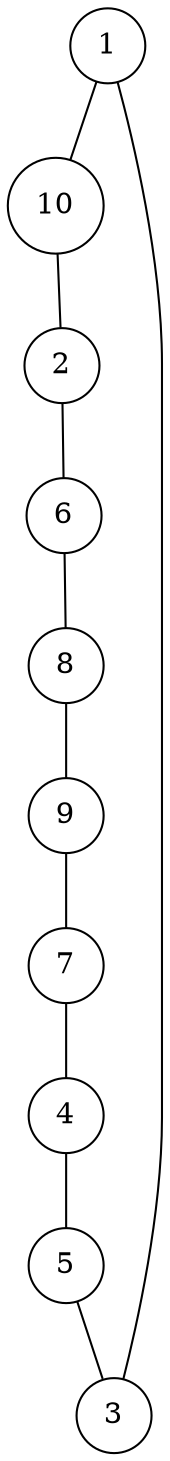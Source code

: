 graph random530870 {
	node [shape=circle fillcolor=white]
	1 [ pos = "5.000000,0.929214!"]
	2 [ pos = "3.979692,1.819062!"]
	3 [ pos = "0.818367,0.703661!"]
	4 [ pos = "0.389645,4.109858!"]
	5 [ pos = "0.335325,2.893611!"]
	6 [ pos = "4.019705,3.219015!"]
	7 [ pos = "0.957975,4.895113!"]
	8 [ pos = "4.266228,3.729059!"]
	9 [ pos = "1.996113,4.512368!"]
	10 [ pos = "4.374939,1.795939!"]

	1 -- 10
	2 -- 6
	3 -- 1
	4 -- 5
	5 -- 3
	6 -- 8
	7 -- 4
	8 -- 9
	9 -- 7
	10 -- 2
}